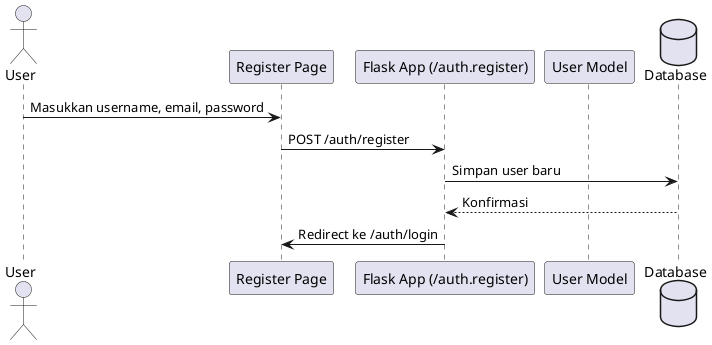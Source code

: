 @startuml register_sequence

actor User
participant "Register Page" as Page
participant "Flask App (/auth.register)" as RegisterRoute
participant "User Model" as UserModel
database "Database" as DB

User -> Page : Masukkan username, email, password
Page -> RegisterRoute : POST /auth/register
RegisterRoute -> DB : Simpan user baru
DB --> RegisterRoute : Konfirmasi
RegisterRoute -> Page : Redirect ke /auth/login

@enduml